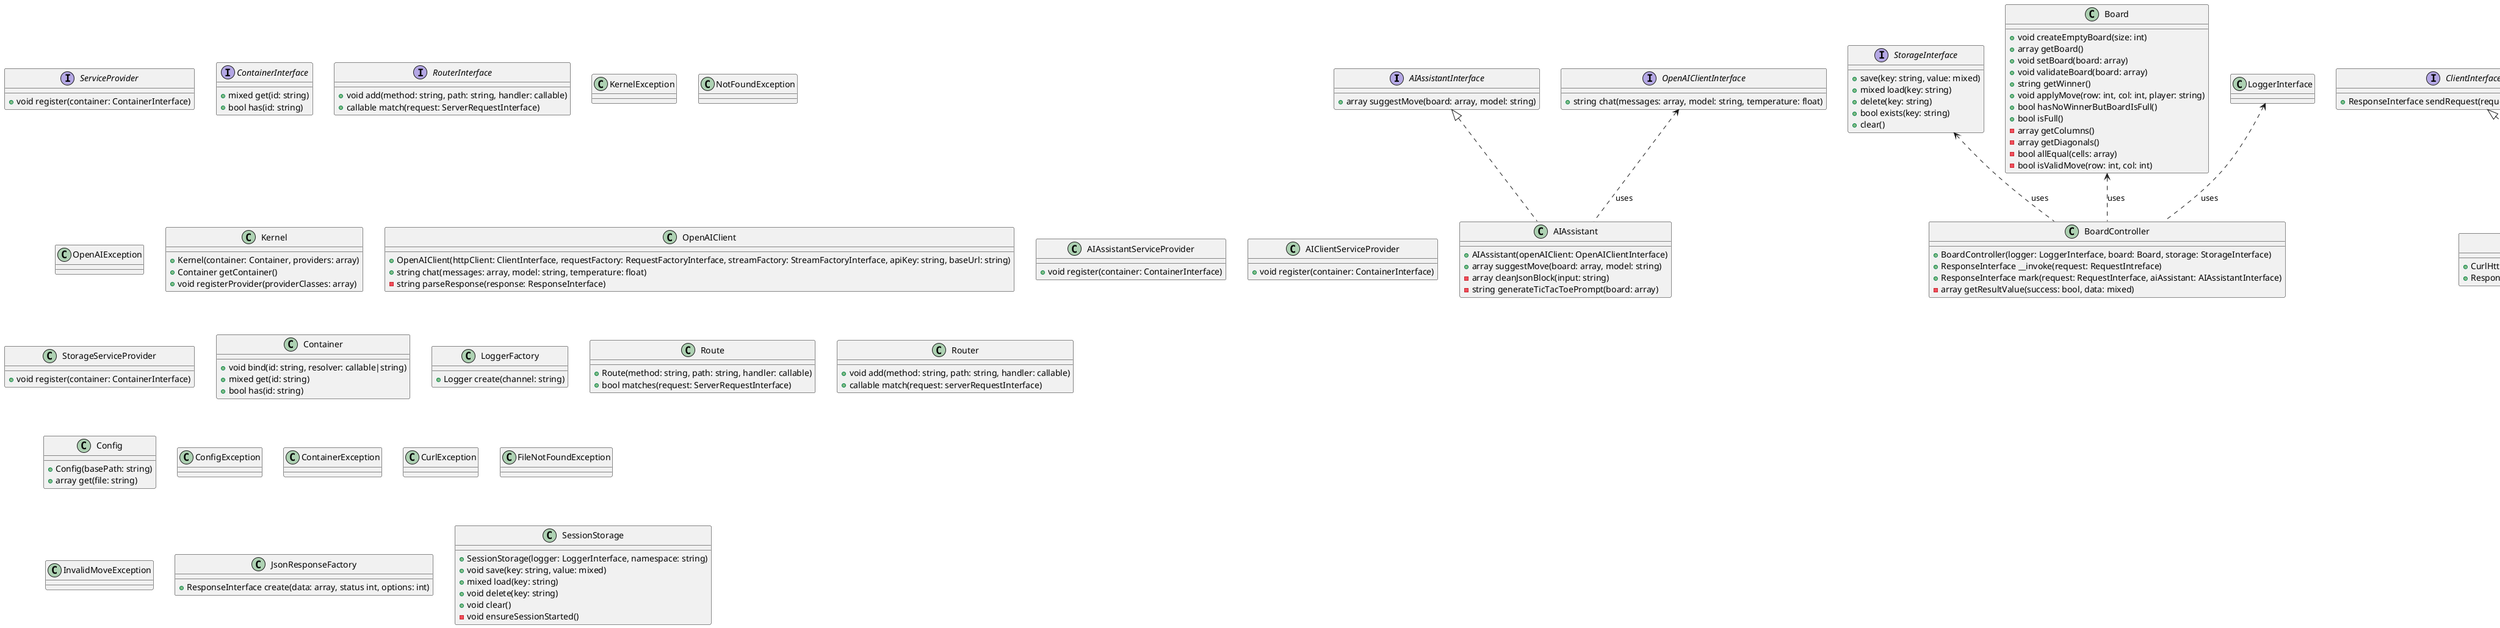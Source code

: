 @startuml
interface AIAssistantInterface {
+array suggestMove(board: array, model: string)
}
interface OpenAIClientInterface {
+string chat(messages: array, model: string, temperature: float)
}
interface StorageInterface {
+save(key: string, value: mixed)
+mixed load(key: string)
+delete(key: string)
+bool exists(key: string)
+clear()
}
interface ClientInterface {
+ResponseInterface sendRequest(request: RequestInterface)
}
interface ServiceProvider {
+void register(container: ContainerInterface)
}
interface ContainerInterface {
+mixed get(id: string)
+bool has(id: string)
}
interface RouterInterface {
+void add(method: string, path: string, handler: callable)
+callable match(request: ServerRequestInterface)
}
interface StreamFactoryInterface {}
interface ResponseFactoryInterface {}
class AIAssistant {
+AIAssistant(openAIClient: OpenAIClientInterface)
+array suggestMove(board: array, model: string)
-array cleanJsonBlock(input: string)
-string generateTicTacToePrompt(board: array)
}
class Application {
+Application(dispatcher: Dispatcher)
+void run(request: ServerRequestInterface)
-void emit(response: ResponseInterface)
}
class Board {
+void createEmptyBoard(size: int)
+array getBoard()
+void setBoard(board: array)
+void validateBoard(board: array)
+string getWinner()
+void applyMove(row: int, col: int, player: string)
+bool hasNoWinnerButBoardIsFull()
+bool isFull()
-array getColumns()
-array getDiagonals()
-bool allEqual(cells: array)
-bool isValidMove(row: int, col: int)
}
class BoardController {
+BoardController(logger: LoggerInterface, board: Board, storage: StorageInterface)
+ResponseInterface __invoke(request: RequestIntreface)
+ResponseInterface mark(request: RequestInterface, aiAssistant: AIAssistantInterface)
-array getResultValue(success: bool, data: mixed)
}
class IndexController {
+IndexController(view: View)
+ResponseInterface __invoke(request: ServerRequestInterface)
}
class KernelException {}
class NotFoundException {}
class OpenAIException {}
class CurlHttpClient {
+CurlHttpClient(streamFactory: StreamFactoryInterface, responseFactory: ResponseFactoryInterface)
+ResponseInterface sendRequest(request: RequestInterface)
}
class Kernel {
+Kernel(container: Container, providers: array)
+Container getContainer()
+void registerProvider(providerClasses: array)
}
class OpenAIClient {
+OpenAIClient(httpClient: ClientInterface, requestFactory: RequestFactoryInterface, streamFactory: StreamFactoryInterface, apiKey: string, baseUrl: string)
+string chat(messages: array, model: string, temperature: float)
-string parseResponse(response: ResponseInterface)
}
class AIAssistantServiceProvider {
+void register(container: ContainerInterface)
}
class AIClientServiceProvider {
+void register(container: ContainerInterface)
}
class StorageServiceProvider {
+void register(container: ContainerInterface)
}
class Container {
+void bind(id: string, resolver: callable|string)
+mixed get(id: string)
+bool has(id: string)
}
class Dispatcher {
+Dispatcher(router: RouterInterface)
+ResponseInterface handle(request: ServerRequestInterface)
}
class LoggerFactory {
+Logger create(channel: string)
}
class Route {
+Route(method: string, path: string, handler: callable)
+bool matches(request: ServerRequestInterface)
}
class Router {
+void add(method: string, path: string, handler: callable)
+callable match(request: serverRequestInterface)
}
class Config {
+Config(basePath: string)
+array get(file: string)
}
class ConfigException {}
class ContainerException {}
class CurlException {}
class FileNotFoundException {}
class InvalidMoveException {}
class JsonResponseFactory {
+ResponseInterface create(data: array, status int, options: int)
}
class View {
+View(viewsPath: string, layoutsPath: string)
+ResponseInterface render(view: string, data: array, layout: string)
-string replacePlaceholders(template: string, data: array)
}
class SessionStorage {
+SessionStorage(logger: LoggerInterface, namespace: string)
+void save(key: string, value: mixed)
+mixed load(key: string)
+void delete(key: string)
+void clear()
-void ensureSessionStarted()
}
Dispatcher <.. Application : uses
AIAssistantInterface <|.. AIAssistant
OpenAIClientInterface <.. AIAssistant : uses
LoggerInterface <.. BoardController : uses
Board <.. BoardController : uses
StorageInterface <.. BoardController : uses
View <.. IndexController : uses
ClientInterface <|.. CurlHttpClient
StreamFactoryInterface <.. CurlHttpClient : uses
ResponseFactoryInterface <.. CurlHttpClient : uses
@enduml
